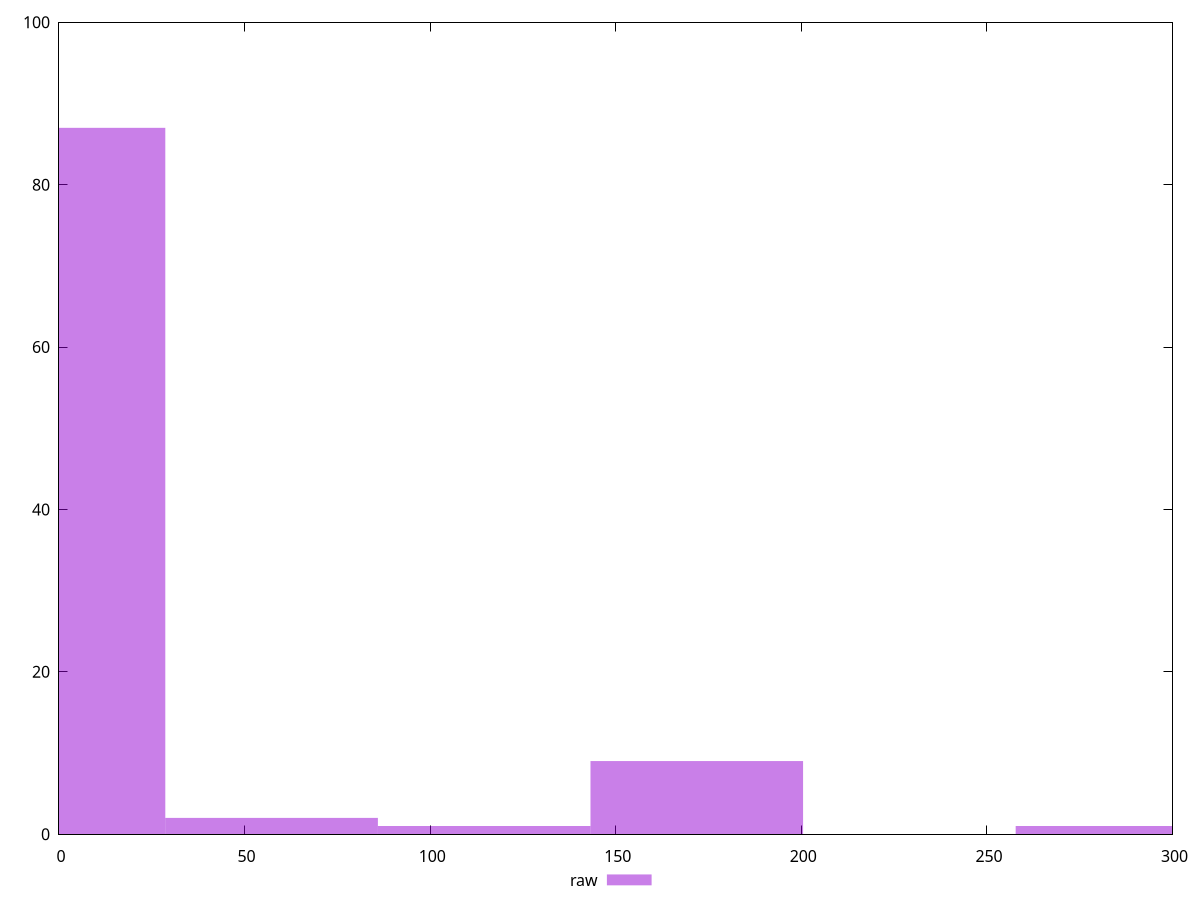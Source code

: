 reset

$raw <<EOF
0 87
171.8308249414272 9
286.384708235712 1
114.5538832942848 1
57.2769416471424 2
EOF

set key outside below
set boxwidth 57.2769416471424
set xrange [0:300]
set yrange [0:100]
set trange [0:100]
set style fill transparent solid 0.5 noborder
set terminal svg size 640, 490 enhanced background rgb 'white'
set output "reprap/unminified-javascript/samples/pages+cached+noexternal/raw/histogram.svg"

plot $raw title "raw" with boxes

reset
